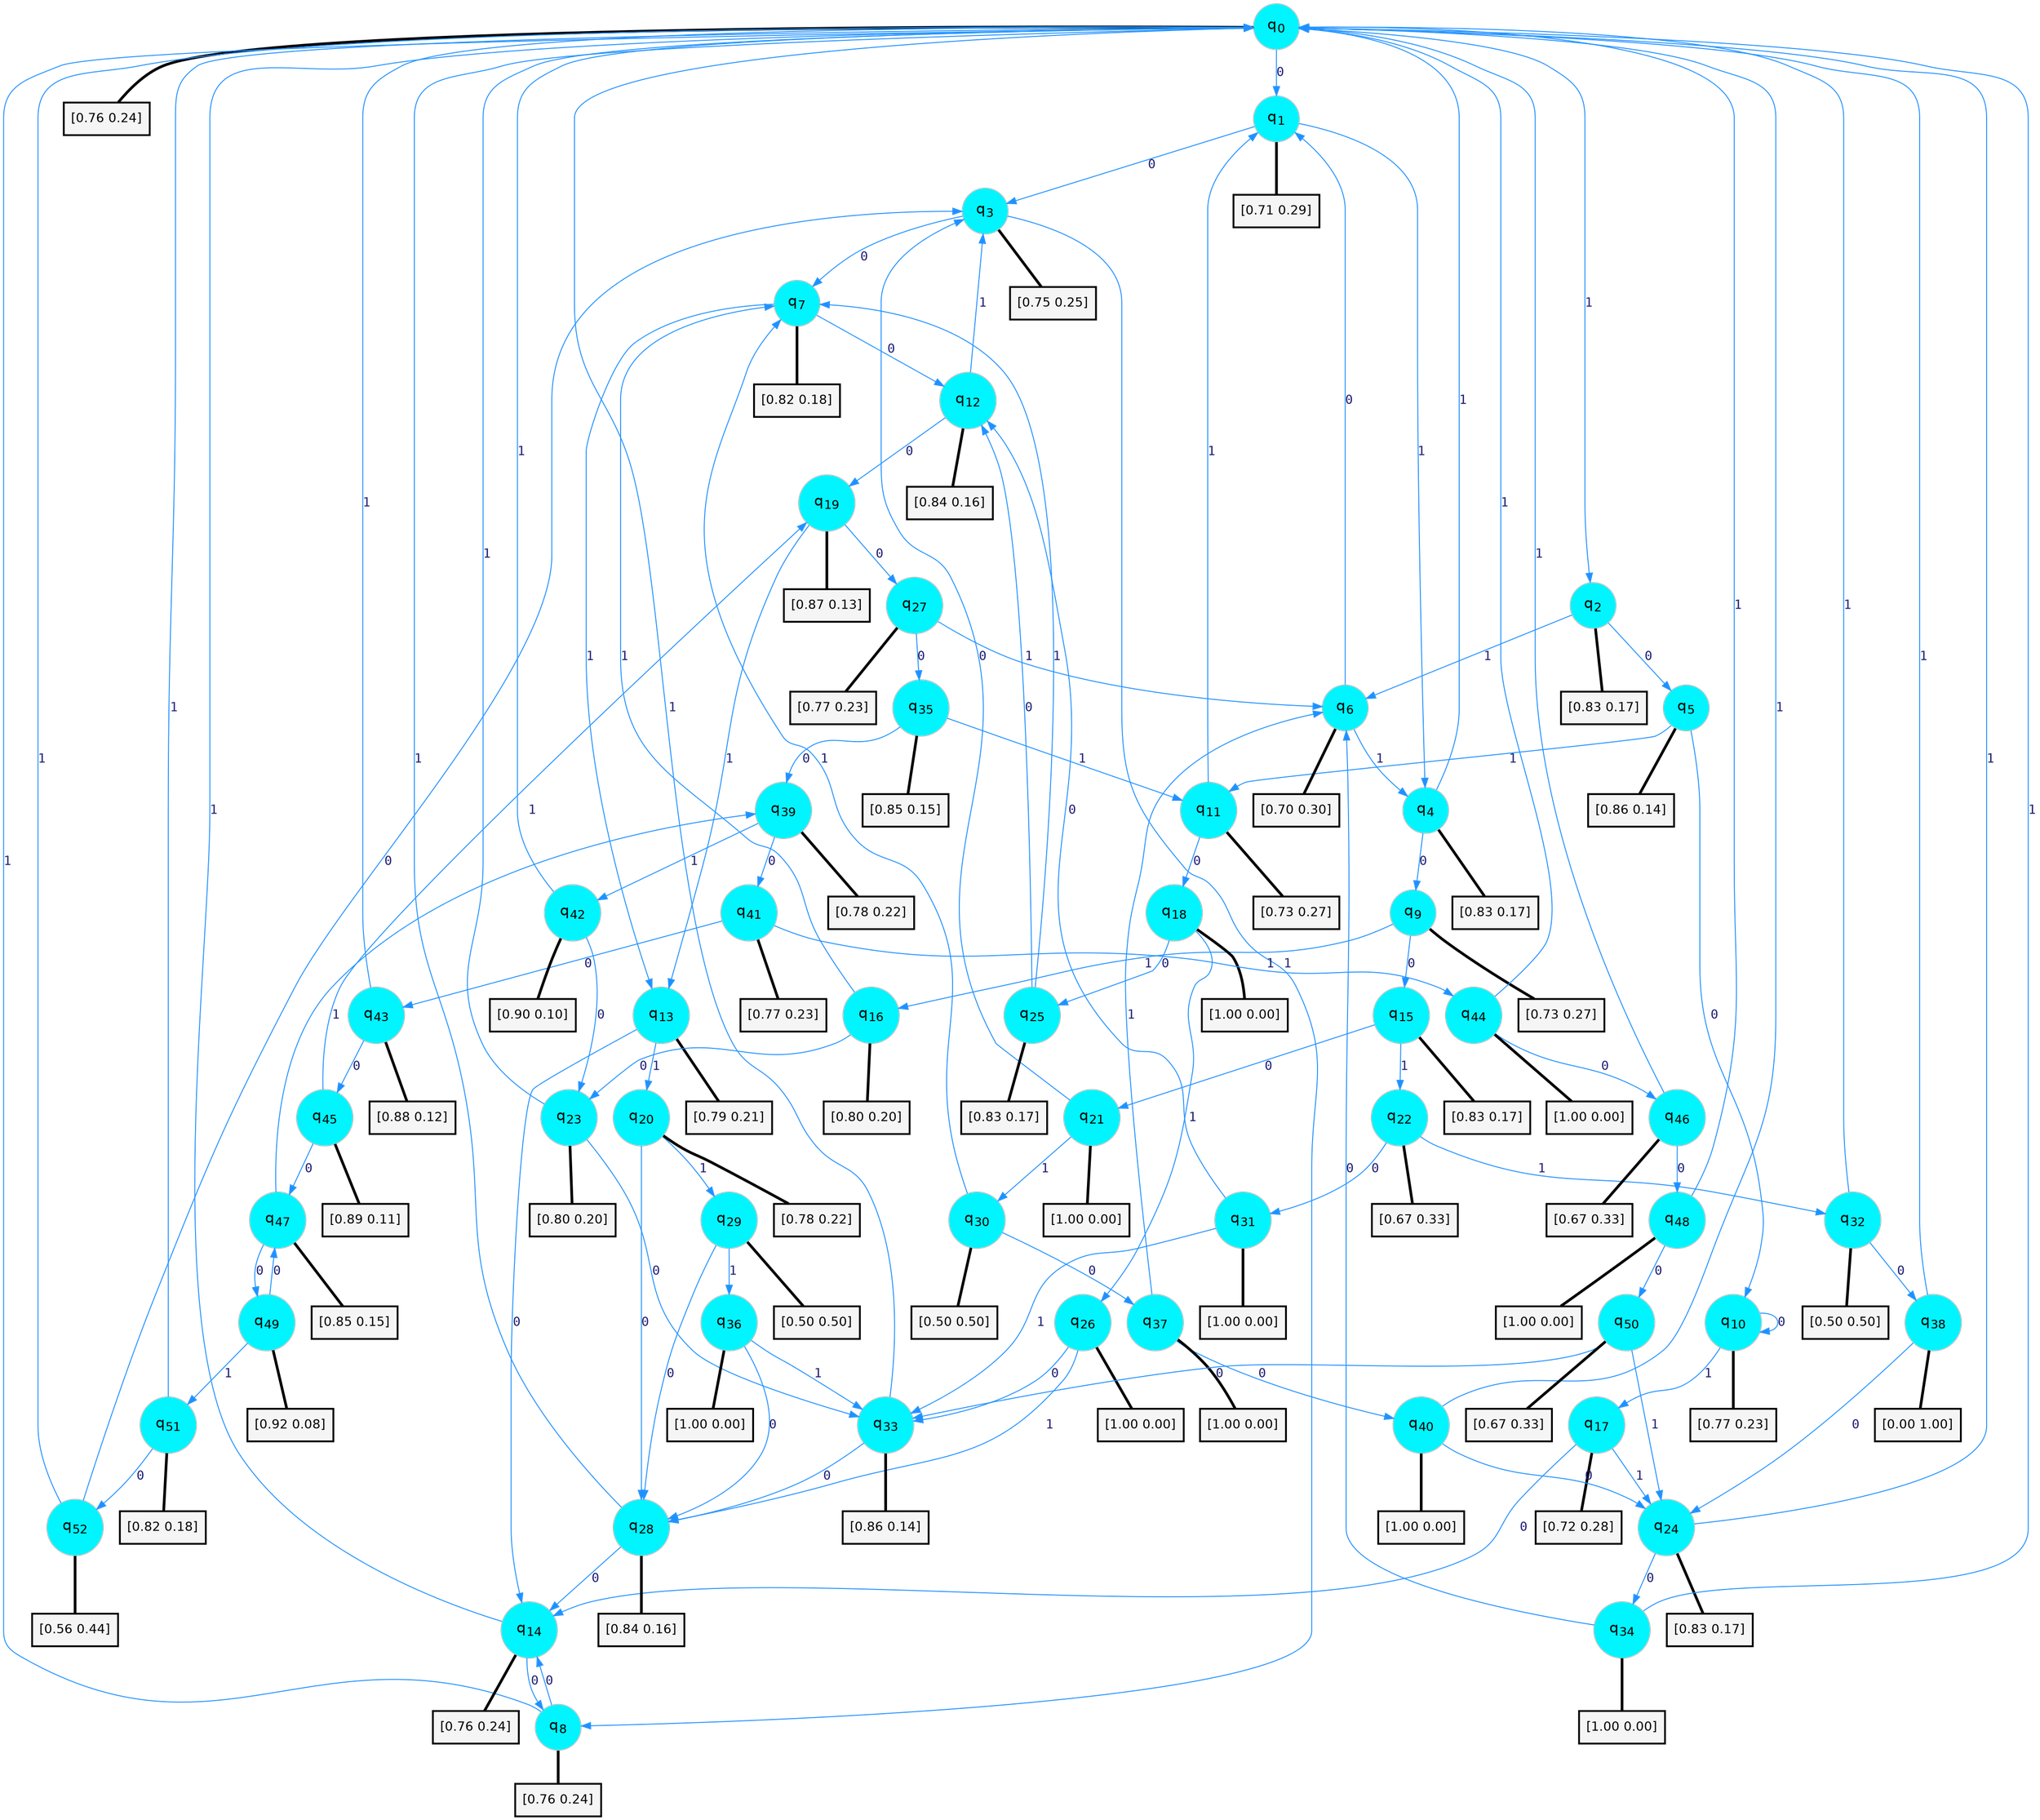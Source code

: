 digraph G {
graph [
bgcolor=transparent, dpi=300, rankdir=TD, size="40,25"];
node [
color=gray, fillcolor=turquoise1, fontcolor=black, fontname=Helvetica, fontsize=16, fontweight=bold, shape=circle, style=filled];
edge [
arrowsize=1, color=dodgerblue1, fontcolor=midnightblue, fontname=courier, fontweight=bold, penwidth=1, style=solid, weight=20];
0[label=<q<SUB>0</SUB>>];
1[label=<q<SUB>1</SUB>>];
2[label=<q<SUB>2</SUB>>];
3[label=<q<SUB>3</SUB>>];
4[label=<q<SUB>4</SUB>>];
5[label=<q<SUB>5</SUB>>];
6[label=<q<SUB>6</SUB>>];
7[label=<q<SUB>7</SUB>>];
8[label=<q<SUB>8</SUB>>];
9[label=<q<SUB>9</SUB>>];
10[label=<q<SUB>10</SUB>>];
11[label=<q<SUB>11</SUB>>];
12[label=<q<SUB>12</SUB>>];
13[label=<q<SUB>13</SUB>>];
14[label=<q<SUB>14</SUB>>];
15[label=<q<SUB>15</SUB>>];
16[label=<q<SUB>16</SUB>>];
17[label=<q<SUB>17</SUB>>];
18[label=<q<SUB>18</SUB>>];
19[label=<q<SUB>19</SUB>>];
20[label=<q<SUB>20</SUB>>];
21[label=<q<SUB>21</SUB>>];
22[label=<q<SUB>22</SUB>>];
23[label=<q<SUB>23</SUB>>];
24[label=<q<SUB>24</SUB>>];
25[label=<q<SUB>25</SUB>>];
26[label=<q<SUB>26</SUB>>];
27[label=<q<SUB>27</SUB>>];
28[label=<q<SUB>28</SUB>>];
29[label=<q<SUB>29</SUB>>];
30[label=<q<SUB>30</SUB>>];
31[label=<q<SUB>31</SUB>>];
32[label=<q<SUB>32</SUB>>];
33[label=<q<SUB>33</SUB>>];
34[label=<q<SUB>34</SUB>>];
35[label=<q<SUB>35</SUB>>];
36[label=<q<SUB>36</SUB>>];
37[label=<q<SUB>37</SUB>>];
38[label=<q<SUB>38</SUB>>];
39[label=<q<SUB>39</SUB>>];
40[label=<q<SUB>40</SUB>>];
41[label=<q<SUB>41</SUB>>];
42[label=<q<SUB>42</SUB>>];
43[label=<q<SUB>43</SUB>>];
44[label=<q<SUB>44</SUB>>];
45[label=<q<SUB>45</SUB>>];
46[label=<q<SUB>46</SUB>>];
47[label=<q<SUB>47</SUB>>];
48[label=<q<SUB>48</SUB>>];
49[label=<q<SUB>49</SUB>>];
50[label=<q<SUB>50</SUB>>];
51[label=<q<SUB>51</SUB>>];
52[label=<q<SUB>52</SUB>>];
53[label="[0.76 0.24]", shape=box,fontcolor=black, fontname=Helvetica, fontsize=14, penwidth=2, fillcolor=whitesmoke,color=black];
54[label="[0.71 0.29]", shape=box,fontcolor=black, fontname=Helvetica, fontsize=14, penwidth=2, fillcolor=whitesmoke,color=black];
55[label="[0.83 0.17]", shape=box,fontcolor=black, fontname=Helvetica, fontsize=14, penwidth=2, fillcolor=whitesmoke,color=black];
56[label="[0.75 0.25]", shape=box,fontcolor=black, fontname=Helvetica, fontsize=14, penwidth=2, fillcolor=whitesmoke,color=black];
57[label="[0.83 0.17]", shape=box,fontcolor=black, fontname=Helvetica, fontsize=14, penwidth=2, fillcolor=whitesmoke,color=black];
58[label="[0.86 0.14]", shape=box,fontcolor=black, fontname=Helvetica, fontsize=14, penwidth=2, fillcolor=whitesmoke,color=black];
59[label="[0.70 0.30]", shape=box,fontcolor=black, fontname=Helvetica, fontsize=14, penwidth=2, fillcolor=whitesmoke,color=black];
60[label="[0.82 0.18]", shape=box,fontcolor=black, fontname=Helvetica, fontsize=14, penwidth=2, fillcolor=whitesmoke,color=black];
61[label="[0.76 0.24]", shape=box,fontcolor=black, fontname=Helvetica, fontsize=14, penwidth=2, fillcolor=whitesmoke,color=black];
62[label="[0.73 0.27]", shape=box,fontcolor=black, fontname=Helvetica, fontsize=14, penwidth=2, fillcolor=whitesmoke,color=black];
63[label="[0.77 0.23]", shape=box,fontcolor=black, fontname=Helvetica, fontsize=14, penwidth=2, fillcolor=whitesmoke,color=black];
64[label="[0.73 0.27]", shape=box,fontcolor=black, fontname=Helvetica, fontsize=14, penwidth=2, fillcolor=whitesmoke,color=black];
65[label="[0.84 0.16]", shape=box,fontcolor=black, fontname=Helvetica, fontsize=14, penwidth=2, fillcolor=whitesmoke,color=black];
66[label="[0.79 0.21]", shape=box,fontcolor=black, fontname=Helvetica, fontsize=14, penwidth=2, fillcolor=whitesmoke,color=black];
67[label="[0.76 0.24]", shape=box,fontcolor=black, fontname=Helvetica, fontsize=14, penwidth=2, fillcolor=whitesmoke,color=black];
68[label="[0.83 0.17]", shape=box,fontcolor=black, fontname=Helvetica, fontsize=14, penwidth=2, fillcolor=whitesmoke,color=black];
69[label="[0.80 0.20]", shape=box,fontcolor=black, fontname=Helvetica, fontsize=14, penwidth=2, fillcolor=whitesmoke,color=black];
70[label="[0.72 0.28]", shape=box,fontcolor=black, fontname=Helvetica, fontsize=14, penwidth=2, fillcolor=whitesmoke,color=black];
71[label="[1.00 0.00]", shape=box,fontcolor=black, fontname=Helvetica, fontsize=14, penwidth=2, fillcolor=whitesmoke,color=black];
72[label="[0.87 0.13]", shape=box,fontcolor=black, fontname=Helvetica, fontsize=14, penwidth=2, fillcolor=whitesmoke,color=black];
73[label="[0.78 0.22]", shape=box,fontcolor=black, fontname=Helvetica, fontsize=14, penwidth=2, fillcolor=whitesmoke,color=black];
74[label="[1.00 0.00]", shape=box,fontcolor=black, fontname=Helvetica, fontsize=14, penwidth=2, fillcolor=whitesmoke,color=black];
75[label="[0.67 0.33]", shape=box,fontcolor=black, fontname=Helvetica, fontsize=14, penwidth=2, fillcolor=whitesmoke,color=black];
76[label="[0.80 0.20]", shape=box,fontcolor=black, fontname=Helvetica, fontsize=14, penwidth=2, fillcolor=whitesmoke,color=black];
77[label="[0.83 0.17]", shape=box,fontcolor=black, fontname=Helvetica, fontsize=14, penwidth=2, fillcolor=whitesmoke,color=black];
78[label="[0.83 0.17]", shape=box,fontcolor=black, fontname=Helvetica, fontsize=14, penwidth=2, fillcolor=whitesmoke,color=black];
79[label="[1.00 0.00]", shape=box,fontcolor=black, fontname=Helvetica, fontsize=14, penwidth=2, fillcolor=whitesmoke,color=black];
80[label="[0.77 0.23]", shape=box,fontcolor=black, fontname=Helvetica, fontsize=14, penwidth=2, fillcolor=whitesmoke,color=black];
81[label="[0.84 0.16]", shape=box,fontcolor=black, fontname=Helvetica, fontsize=14, penwidth=2, fillcolor=whitesmoke,color=black];
82[label="[0.50 0.50]", shape=box,fontcolor=black, fontname=Helvetica, fontsize=14, penwidth=2, fillcolor=whitesmoke,color=black];
83[label="[0.50 0.50]", shape=box,fontcolor=black, fontname=Helvetica, fontsize=14, penwidth=2, fillcolor=whitesmoke,color=black];
84[label="[1.00 0.00]", shape=box,fontcolor=black, fontname=Helvetica, fontsize=14, penwidth=2, fillcolor=whitesmoke,color=black];
85[label="[0.50 0.50]", shape=box,fontcolor=black, fontname=Helvetica, fontsize=14, penwidth=2, fillcolor=whitesmoke,color=black];
86[label="[0.86 0.14]", shape=box,fontcolor=black, fontname=Helvetica, fontsize=14, penwidth=2, fillcolor=whitesmoke,color=black];
87[label="[1.00 0.00]", shape=box,fontcolor=black, fontname=Helvetica, fontsize=14, penwidth=2, fillcolor=whitesmoke,color=black];
88[label="[0.85 0.15]", shape=box,fontcolor=black, fontname=Helvetica, fontsize=14, penwidth=2, fillcolor=whitesmoke,color=black];
89[label="[1.00 0.00]", shape=box,fontcolor=black, fontname=Helvetica, fontsize=14, penwidth=2, fillcolor=whitesmoke,color=black];
90[label="[1.00 0.00]", shape=box,fontcolor=black, fontname=Helvetica, fontsize=14, penwidth=2, fillcolor=whitesmoke,color=black];
91[label="[0.00 1.00]", shape=box,fontcolor=black, fontname=Helvetica, fontsize=14, penwidth=2, fillcolor=whitesmoke,color=black];
92[label="[0.78 0.22]", shape=box,fontcolor=black, fontname=Helvetica, fontsize=14, penwidth=2, fillcolor=whitesmoke,color=black];
93[label="[1.00 0.00]", shape=box,fontcolor=black, fontname=Helvetica, fontsize=14, penwidth=2, fillcolor=whitesmoke,color=black];
94[label="[0.77 0.23]", shape=box,fontcolor=black, fontname=Helvetica, fontsize=14, penwidth=2, fillcolor=whitesmoke,color=black];
95[label="[0.90 0.10]", shape=box,fontcolor=black, fontname=Helvetica, fontsize=14, penwidth=2, fillcolor=whitesmoke,color=black];
96[label="[0.88 0.12]", shape=box,fontcolor=black, fontname=Helvetica, fontsize=14, penwidth=2, fillcolor=whitesmoke,color=black];
97[label="[1.00 0.00]", shape=box,fontcolor=black, fontname=Helvetica, fontsize=14, penwidth=2, fillcolor=whitesmoke,color=black];
98[label="[0.89 0.11]", shape=box,fontcolor=black, fontname=Helvetica, fontsize=14, penwidth=2, fillcolor=whitesmoke,color=black];
99[label="[0.67 0.33]", shape=box,fontcolor=black, fontname=Helvetica, fontsize=14, penwidth=2, fillcolor=whitesmoke,color=black];
100[label="[0.85 0.15]", shape=box,fontcolor=black, fontname=Helvetica, fontsize=14, penwidth=2, fillcolor=whitesmoke,color=black];
101[label="[1.00 0.00]", shape=box,fontcolor=black, fontname=Helvetica, fontsize=14, penwidth=2, fillcolor=whitesmoke,color=black];
102[label="[0.92 0.08]", shape=box,fontcolor=black, fontname=Helvetica, fontsize=14, penwidth=2, fillcolor=whitesmoke,color=black];
103[label="[0.67 0.33]", shape=box,fontcolor=black, fontname=Helvetica, fontsize=14, penwidth=2, fillcolor=whitesmoke,color=black];
104[label="[0.82 0.18]", shape=box,fontcolor=black, fontname=Helvetica, fontsize=14, penwidth=2, fillcolor=whitesmoke,color=black];
105[label="[0.56 0.44]", shape=box,fontcolor=black, fontname=Helvetica, fontsize=14, penwidth=2, fillcolor=whitesmoke,color=black];
0->1 [label=0];
0->2 [label=1];
0->53 [arrowhead=none, penwidth=3,color=black];
1->3 [label=0];
1->4 [label=1];
1->54 [arrowhead=none, penwidth=3,color=black];
2->5 [label=0];
2->6 [label=1];
2->55 [arrowhead=none, penwidth=3,color=black];
3->7 [label=0];
3->8 [label=1];
3->56 [arrowhead=none, penwidth=3,color=black];
4->9 [label=0];
4->0 [label=1];
4->57 [arrowhead=none, penwidth=3,color=black];
5->10 [label=0];
5->11 [label=1];
5->58 [arrowhead=none, penwidth=3,color=black];
6->1 [label=0];
6->4 [label=1];
6->59 [arrowhead=none, penwidth=3,color=black];
7->12 [label=0];
7->13 [label=1];
7->60 [arrowhead=none, penwidth=3,color=black];
8->14 [label=0];
8->0 [label=1];
8->61 [arrowhead=none, penwidth=3,color=black];
9->15 [label=0];
9->16 [label=1];
9->62 [arrowhead=none, penwidth=3,color=black];
10->10 [label=0];
10->17 [label=1];
10->63 [arrowhead=none, penwidth=3,color=black];
11->18 [label=0];
11->1 [label=1];
11->64 [arrowhead=none, penwidth=3,color=black];
12->19 [label=0];
12->3 [label=1];
12->65 [arrowhead=none, penwidth=3,color=black];
13->14 [label=0];
13->20 [label=1];
13->66 [arrowhead=none, penwidth=3,color=black];
14->8 [label=0];
14->0 [label=1];
14->67 [arrowhead=none, penwidth=3,color=black];
15->21 [label=0];
15->22 [label=1];
15->68 [arrowhead=none, penwidth=3,color=black];
16->23 [label=0];
16->7 [label=1];
16->69 [arrowhead=none, penwidth=3,color=black];
17->14 [label=0];
17->24 [label=1];
17->70 [arrowhead=none, penwidth=3,color=black];
18->25 [label=0];
18->26 [label=1];
18->71 [arrowhead=none, penwidth=3,color=black];
19->27 [label=0];
19->13 [label=1];
19->72 [arrowhead=none, penwidth=3,color=black];
20->28 [label=0];
20->29 [label=1];
20->73 [arrowhead=none, penwidth=3,color=black];
21->3 [label=0];
21->30 [label=1];
21->74 [arrowhead=none, penwidth=3,color=black];
22->31 [label=0];
22->32 [label=1];
22->75 [arrowhead=none, penwidth=3,color=black];
23->33 [label=0];
23->0 [label=1];
23->76 [arrowhead=none, penwidth=3,color=black];
24->34 [label=0];
24->0 [label=1];
24->77 [arrowhead=none, penwidth=3,color=black];
25->12 [label=0];
25->7 [label=1];
25->78 [arrowhead=none, penwidth=3,color=black];
26->33 [label=0];
26->28 [label=1];
26->79 [arrowhead=none, penwidth=3,color=black];
27->35 [label=0];
27->6 [label=1];
27->80 [arrowhead=none, penwidth=3,color=black];
28->14 [label=0];
28->0 [label=1];
28->81 [arrowhead=none, penwidth=3,color=black];
29->28 [label=0];
29->36 [label=1];
29->82 [arrowhead=none, penwidth=3,color=black];
30->37 [label=0];
30->7 [label=1];
30->83 [arrowhead=none, penwidth=3,color=black];
31->12 [label=0];
31->33 [label=1];
31->84 [arrowhead=none, penwidth=3,color=black];
32->38 [label=0];
32->0 [label=1];
32->85 [arrowhead=none, penwidth=3,color=black];
33->28 [label=0];
33->0 [label=1];
33->86 [arrowhead=none, penwidth=3,color=black];
34->6 [label=0];
34->0 [label=1];
34->87 [arrowhead=none, penwidth=3,color=black];
35->39 [label=0];
35->11 [label=1];
35->88 [arrowhead=none, penwidth=3,color=black];
36->28 [label=0];
36->33 [label=1];
36->89 [arrowhead=none, penwidth=3,color=black];
37->40 [label=0];
37->6 [label=1];
37->90 [arrowhead=none, penwidth=3,color=black];
38->24 [label=0];
38->0 [label=1];
38->91 [arrowhead=none, penwidth=3,color=black];
39->41 [label=0];
39->42 [label=1];
39->92 [arrowhead=none, penwidth=3,color=black];
40->24 [label=0];
40->0 [label=1];
40->93 [arrowhead=none, penwidth=3,color=black];
41->43 [label=0];
41->44 [label=1];
41->94 [arrowhead=none, penwidth=3,color=black];
42->23 [label=0];
42->0 [label=1];
42->95 [arrowhead=none, penwidth=3,color=black];
43->45 [label=0];
43->0 [label=1];
43->96 [arrowhead=none, penwidth=3,color=black];
44->46 [label=0];
44->0 [label=1];
44->97 [arrowhead=none, penwidth=3,color=black];
45->47 [label=0];
45->19 [label=1];
45->98 [arrowhead=none, penwidth=3,color=black];
46->48 [label=0];
46->0 [label=1];
46->99 [arrowhead=none, penwidth=3,color=black];
47->49 [label=0];
47->39 [label=1];
47->100 [arrowhead=none, penwidth=3,color=black];
48->50 [label=0];
48->0 [label=1];
48->101 [arrowhead=none, penwidth=3,color=black];
49->47 [label=0];
49->51 [label=1];
49->102 [arrowhead=none, penwidth=3,color=black];
50->33 [label=0];
50->24 [label=1];
50->103 [arrowhead=none, penwidth=3,color=black];
51->52 [label=0];
51->0 [label=1];
51->104 [arrowhead=none, penwidth=3,color=black];
52->3 [label=0];
52->0 [label=1];
52->105 [arrowhead=none, penwidth=3,color=black];
}
